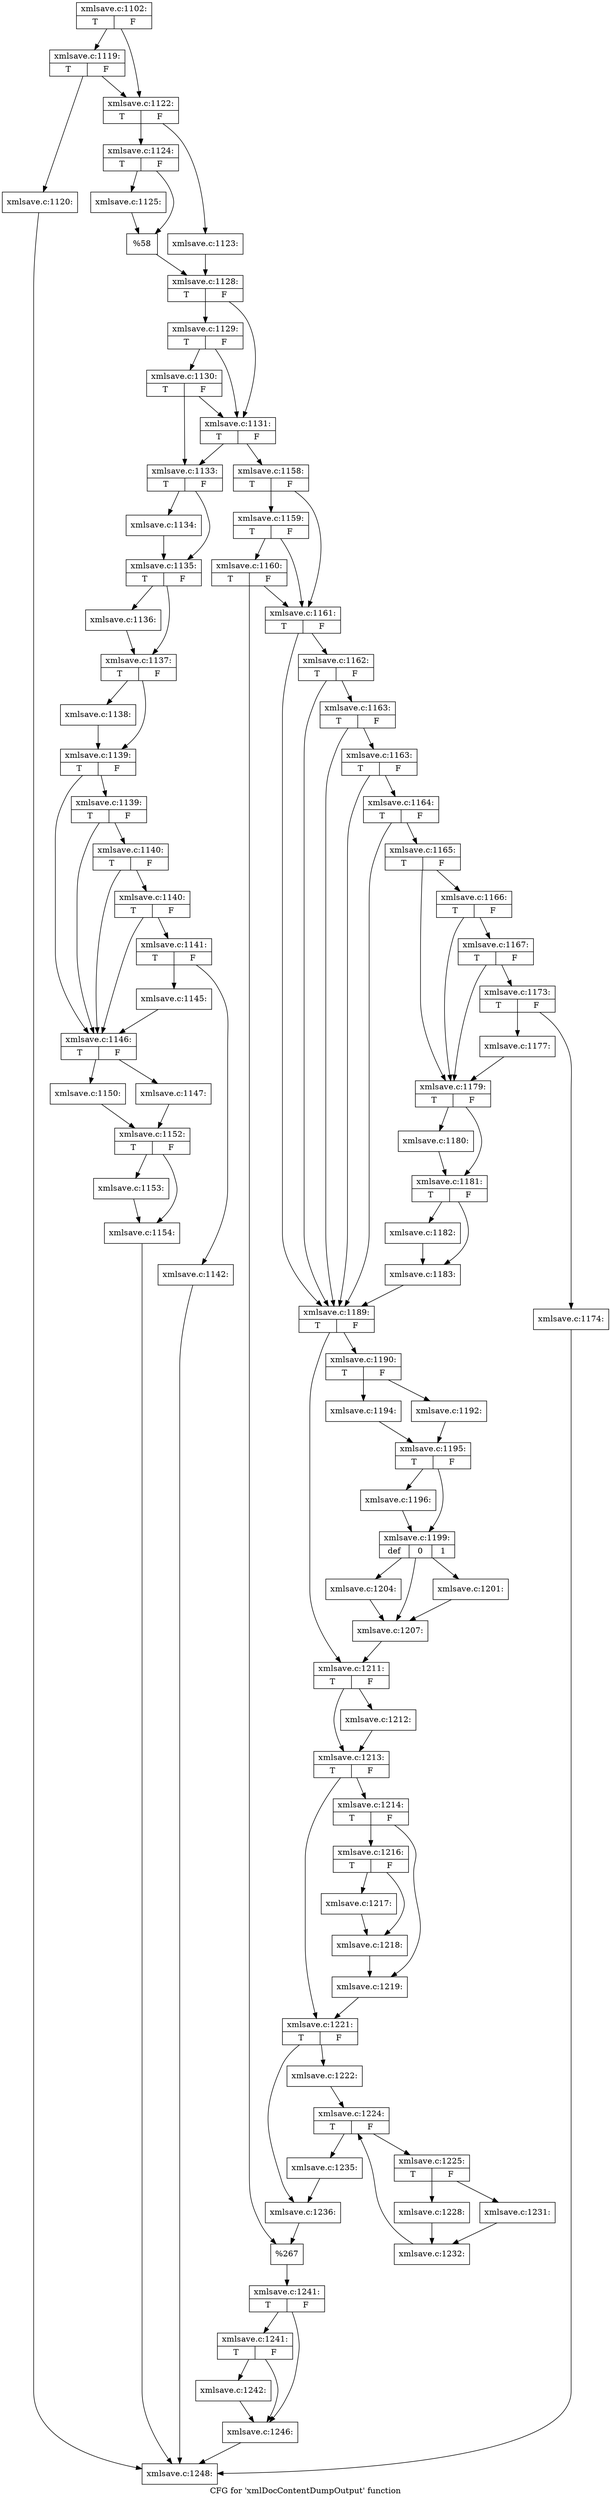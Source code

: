 digraph "CFG for 'xmlDocContentDumpOutput' function" {
	label="CFG for 'xmlDocContentDumpOutput' function";

	Node0x5645e40716b0 [shape=record,label="{xmlsave.c:1102:|{<s0>T|<s1>F}}"];
	Node0x5645e40716b0 -> Node0x5645e4074e30;
	Node0x5645e40716b0 -> Node0x5645e4074de0;
	Node0x5645e4074e30 [shape=record,label="{xmlsave.c:1119:|{<s0>T|<s1>F}}"];
	Node0x5645e4074e30 -> Node0x5645e4074d90;
	Node0x5645e4074e30 -> Node0x5645e4074de0;
	Node0x5645e4074d90 [shape=record,label="{xmlsave.c:1120:}"];
	Node0x5645e4074d90 -> Node0x5645e4071700;
	Node0x5645e4074de0 [shape=record,label="{xmlsave.c:1122:|{<s0>T|<s1>F}}"];
	Node0x5645e4074de0 -> Node0x5645e40757b0;
	Node0x5645e4074de0 -> Node0x5645e4075850;
	Node0x5645e40757b0 [shape=record,label="{xmlsave.c:1123:}"];
	Node0x5645e40757b0 -> Node0x5645e4075800;
	Node0x5645e4075850 [shape=record,label="{xmlsave.c:1124:|{<s0>T|<s1>F}}"];
	Node0x5645e4075850 -> Node0x5645e40761a0;
	Node0x5645e4075850 -> Node0x5645e40761f0;
	Node0x5645e40761a0 [shape=record,label="{xmlsave.c:1125:}"];
	Node0x5645e40761a0 -> Node0x5645e40761f0;
	Node0x5645e40761f0 [shape=record,label="{%58}"];
	Node0x5645e40761f0 -> Node0x5645e4075800;
	Node0x5645e4075800 [shape=record,label="{xmlsave.c:1128:|{<s0>T|<s1>F}}"];
	Node0x5645e4075800 -> Node0x5645e4076c90;
	Node0x5645e4075800 -> Node0x5645e4076b90;
	Node0x5645e4076c90 [shape=record,label="{xmlsave.c:1129:|{<s0>T|<s1>F}}"];
	Node0x5645e4076c90 -> Node0x5645e4076c10;
	Node0x5645e4076c90 -> Node0x5645e4076b90;
	Node0x5645e4076c10 [shape=record,label="{xmlsave.c:1130:|{<s0>T|<s1>F}}"];
	Node0x5645e4076c10 -> Node0x5645e4076aa0;
	Node0x5645e4076c10 -> Node0x5645e4076b90;
	Node0x5645e4076b90 [shape=record,label="{xmlsave.c:1131:|{<s0>T|<s1>F}}"];
	Node0x5645e4076b90 -> Node0x5645e4076aa0;
	Node0x5645e4076b90 -> Node0x5645e4076b40;
	Node0x5645e4076aa0 [shape=record,label="{xmlsave.c:1133:|{<s0>T|<s1>F}}"];
	Node0x5645e4076aa0 -> Node0x5645e4077e00;
	Node0x5645e4076aa0 -> Node0x5645e4077e50;
	Node0x5645e4077e00 [shape=record,label="{xmlsave.c:1134:}"];
	Node0x5645e4077e00 -> Node0x5645e4077e50;
	Node0x5645e4077e50 [shape=record,label="{xmlsave.c:1135:|{<s0>T|<s1>F}}"];
	Node0x5645e4077e50 -> Node0x5645e4078bf0;
	Node0x5645e4077e50 -> Node0x5645e4078c40;
	Node0x5645e4078bf0 [shape=record,label="{xmlsave.c:1136:}"];
	Node0x5645e4078bf0 -> Node0x5645e4078c40;
	Node0x5645e4078c40 [shape=record,label="{xmlsave.c:1137:|{<s0>T|<s1>F}}"];
	Node0x5645e4078c40 -> Node0x5645e4079360;
	Node0x5645e4078c40 -> Node0x5645e40793b0;
	Node0x5645e4079360 [shape=record,label="{xmlsave.c:1138:}"];
	Node0x5645e4079360 -> Node0x5645e40793b0;
	Node0x5645e40793b0 [shape=record,label="{xmlsave.c:1139:|{<s0>T|<s1>F}}"];
	Node0x5645e40793b0 -> Node0x5645e3f663e0;
	Node0x5645e40793b0 -> Node0x5645e3f66290;
	Node0x5645e3f663e0 [shape=record,label="{xmlsave.c:1139:|{<s0>T|<s1>F}}"];
	Node0x5645e3f663e0 -> Node0x5645e3f66360;
	Node0x5645e3f663e0 -> Node0x5645e3f66290;
	Node0x5645e3f66360 [shape=record,label="{xmlsave.c:1140:|{<s0>T|<s1>F}}"];
	Node0x5645e3f66360 -> Node0x5645e3f662e0;
	Node0x5645e3f66360 -> Node0x5645e3f66290;
	Node0x5645e3f662e0 [shape=record,label="{xmlsave.c:1140:|{<s0>T|<s1>F}}"];
	Node0x5645e3f662e0 -> Node0x5645e3f66240;
	Node0x5645e3f662e0 -> Node0x5645e3f66290;
	Node0x5645e3f66240 [shape=record,label="{xmlsave.c:1141:|{<s0>T|<s1>F}}"];
	Node0x5645e3f66240 -> Node0x5645e3f664f0;
	Node0x5645e3f66240 -> Node0x5645e407a820;
	Node0x5645e3f664f0 [shape=record,label="{xmlsave.c:1142:}"];
	Node0x5645e3f664f0 -> Node0x5645e4071700;
	Node0x5645e407a820 [shape=record,label="{xmlsave.c:1145:}"];
	Node0x5645e407a820 -> Node0x5645e3f66290;
	Node0x5645e3f66290 [shape=record,label="{xmlsave.c:1146:|{<s0>T|<s1>F}}"];
	Node0x5645e3f66290 -> Node0x5645e407b6f0;
	Node0x5645e3f66290 -> Node0x5645e407b790;
	Node0x5645e407b6f0 [shape=record,label="{xmlsave.c:1147:}"];
	Node0x5645e407b6f0 -> Node0x5645e407b740;
	Node0x5645e407b790 [shape=record,label="{xmlsave.c:1150:}"];
	Node0x5645e407b790 -> Node0x5645e407b740;
	Node0x5645e407b740 [shape=record,label="{xmlsave.c:1152:|{<s0>T|<s1>F}}"];
	Node0x5645e407b740 -> Node0x5645e407c610;
	Node0x5645e407b740 -> Node0x5645e407c660;
	Node0x5645e407c610 [shape=record,label="{xmlsave.c:1153:}"];
	Node0x5645e407c610 -> Node0x5645e407c660;
	Node0x5645e407c660 [shape=record,label="{xmlsave.c:1154:}"];
	Node0x5645e407c660 -> Node0x5645e4071700;
	Node0x5645e4076b40 [shape=record,label="{xmlsave.c:1158:|{<s0>T|<s1>F}}"];
	Node0x5645e4076b40 -> Node0x5645e407ce50;
	Node0x5645e4076b40 -> Node0x5645e407cf70;
	Node0x5645e407cf70 [shape=record,label="{xmlsave.c:1159:|{<s0>T|<s1>F}}"];
	Node0x5645e407cf70 -> Node0x5645e407ce50;
	Node0x5645e407cf70 -> Node0x5645e407cef0;
	Node0x5645e407cef0 [shape=record,label="{xmlsave.c:1160:|{<s0>T|<s1>F}}"];
	Node0x5645e407cef0 -> Node0x5645e407ce50;
	Node0x5645e407cef0 -> Node0x5645e407cea0;
	Node0x5645e407ce50 [shape=record,label="{xmlsave.c:1161:|{<s0>T|<s1>F}}"];
	Node0x5645e407ce50 -> Node0x5645e407e1e0;
	Node0x5645e407ce50 -> Node0x5645e407e040;
	Node0x5645e407e1e0 [shape=record,label="{xmlsave.c:1162:|{<s0>T|<s1>F}}"];
	Node0x5645e407e1e0 -> Node0x5645e407e160;
	Node0x5645e407e1e0 -> Node0x5645e407e040;
	Node0x5645e407e160 [shape=record,label="{xmlsave.c:1163:|{<s0>T|<s1>F}}"];
	Node0x5645e407e160 -> Node0x5645e407e0e0;
	Node0x5645e407e160 -> Node0x5645e407e040;
	Node0x5645e407e0e0 [shape=record,label="{xmlsave.c:1163:|{<s0>T|<s1>F}}"];
	Node0x5645e407e0e0 -> Node0x5645e407e090;
	Node0x5645e407e0e0 -> Node0x5645e407e040;
	Node0x5645e407e090 [shape=record,label="{xmlsave.c:1164:|{<s0>T|<s1>F}}"];
	Node0x5645e407e090 -> Node0x5645e407dff0;
	Node0x5645e407e090 -> Node0x5645e407e040;
	Node0x5645e407dff0 [shape=record,label="{xmlsave.c:1165:|{<s0>T|<s1>F}}"];
	Node0x5645e407dff0 -> Node0x5645e407f2f0;
	Node0x5645e407dff0 -> Node0x5645e407f220;
	Node0x5645e407f2f0 [shape=record,label="{xmlsave.c:1166:|{<s0>T|<s1>F}}"];
	Node0x5645e407f2f0 -> Node0x5645e407f270;
	Node0x5645e407f2f0 -> Node0x5645e407f220;
	Node0x5645e407f270 [shape=record,label="{xmlsave.c:1167:|{<s0>T|<s1>F}}"];
	Node0x5645e407f270 -> Node0x5645e407f1d0;
	Node0x5645e407f270 -> Node0x5645e407f220;
	Node0x5645e407f1d0 [shape=record,label="{xmlsave.c:1173:|{<s0>T|<s1>F}}"];
	Node0x5645e407f1d0 -> Node0x5645e407fac0;
	Node0x5645e407f1d0 -> Node0x5645e407fb10;
	Node0x5645e407fac0 [shape=record,label="{xmlsave.c:1174:}"];
	Node0x5645e407fac0 -> Node0x5645e4071700;
	Node0x5645e407fb10 [shape=record,label="{xmlsave.c:1177:}"];
	Node0x5645e407fb10 -> Node0x5645e407f220;
	Node0x5645e407f220 [shape=record,label="{xmlsave.c:1179:|{<s0>T|<s1>F}}"];
	Node0x5645e407f220 -> Node0x5645e40806a0;
	Node0x5645e407f220 -> Node0x5645e40806f0;
	Node0x5645e40806a0 [shape=record,label="{xmlsave.c:1180:}"];
	Node0x5645e40806a0 -> Node0x5645e40806f0;
	Node0x5645e40806f0 [shape=record,label="{xmlsave.c:1181:|{<s0>T|<s1>F}}"];
	Node0x5645e40806f0 -> Node0x5645e4080e80;
	Node0x5645e40806f0 -> Node0x5645e4080ed0;
	Node0x5645e4080e80 [shape=record,label="{xmlsave.c:1182:}"];
	Node0x5645e4080e80 -> Node0x5645e4080ed0;
	Node0x5645e4080ed0 [shape=record,label="{xmlsave.c:1183:}"];
	Node0x5645e4080ed0 -> Node0x5645e407e040;
	Node0x5645e407e040 [shape=record,label="{xmlsave.c:1189:|{<s0>T|<s1>F}}"];
	Node0x5645e407e040 -> Node0x5645e4081410;
	Node0x5645e407e040 -> Node0x5645e4081460;
	Node0x5645e4081410 [shape=record,label="{xmlsave.c:1190:|{<s0>T|<s1>F}}"];
	Node0x5645e4081410 -> Node0x5645e4082070;
	Node0x5645e4081410 -> Node0x5645e4082110;
	Node0x5645e4082070 [shape=record,label="{xmlsave.c:1192:}"];
	Node0x5645e4082070 -> Node0x5645e40820c0;
	Node0x5645e4082110 [shape=record,label="{xmlsave.c:1194:}"];
	Node0x5645e4082110 -> Node0x5645e40820c0;
	Node0x5645e40820c0 [shape=record,label="{xmlsave.c:1195:|{<s0>T|<s1>F}}"];
	Node0x5645e40820c0 -> Node0x5645e4082d90;
	Node0x5645e40820c0 -> Node0x5645e4082de0;
	Node0x5645e4082d90 [shape=record,label="{xmlsave.c:1196:}"];
	Node0x5645e4082d90 -> Node0x5645e4082de0;
	Node0x5645e4082de0 [shape=record,label="{xmlsave.c:1199:|{<s0>def|<s1>0|<s2>1}}"];
	Node0x5645e4082de0 -> Node0x5645e40111e0;
	Node0x5645e4082de0 -> Node0x5645e40843b0;
	Node0x5645e4082de0 -> Node0x5645e40857f0;
	Node0x5645e40843b0 [shape=record,label="{xmlsave.c:1201:}"];
	Node0x5645e40843b0 -> Node0x5645e40111e0;
	Node0x5645e40857f0 [shape=record,label="{xmlsave.c:1204:}"];
	Node0x5645e40857f0 -> Node0x5645e40111e0;
	Node0x5645e40111e0 [shape=record,label="{xmlsave.c:1207:}"];
	Node0x5645e40111e0 -> Node0x5645e4081460;
	Node0x5645e4081460 [shape=record,label="{xmlsave.c:1211:|{<s0>T|<s1>F}}"];
	Node0x5645e4081460 -> Node0x5645e40842d0;
	Node0x5645e4081460 -> Node0x5645e4086170;
	Node0x5645e40842d0 [shape=record,label="{xmlsave.c:1212:}"];
	Node0x5645e40842d0 -> Node0x5645e4086170;
	Node0x5645e4086170 [shape=record,label="{xmlsave.c:1213:|{<s0>T|<s1>F}}"];
	Node0x5645e4086170 -> Node0x5645e40867b0;
	Node0x5645e4086170 -> Node0x5645e4086800;
	Node0x5645e40867b0 [shape=record,label="{xmlsave.c:1214:|{<s0>T|<s1>F}}"];
	Node0x5645e40867b0 -> Node0x5645e4086fd0;
	Node0x5645e40867b0 -> Node0x5645e4087020;
	Node0x5645e4086fd0 [shape=record,label="{xmlsave.c:1216:|{<s0>T|<s1>F}}"];
	Node0x5645e4086fd0 -> Node0x5645e40878b0;
	Node0x5645e4086fd0 -> Node0x5645e4087900;
	Node0x5645e40878b0 [shape=record,label="{xmlsave.c:1217:}"];
	Node0x5645e40878b0 -> Node0x5645e4087900;
	Node0x5645e4087900 [shape=record,label="{xmlsave.c:1218:}"];
	Node0x5645e4087900 -> Node0x5645e4087020;
	Node0x5645e4087020 [shape=record,label="{xmlsave.c:1219:}"];
	Node0x5645e4087020 -> Node0x5645e4086800;
	Node0x5645e4086800 [shape=record,label="{xmlsave.c:1221:|{<s0>T|<s1>F}}"];
	Node0x5645e4086800 -> Node0x5645e4087f70;
	Node0x5645e4086800 -> Node0x5645e4087fc0;
	Node0x5645e4087f70 [shape=record,label="{xmlsave.c:1222:}"];
	Node0x5645e4087f70 -> Node0x5645e4088880;
	Node0x5645e4088880 [shape=record,label="{xmlsave.c:1224:|{<s0>T|<s1>F}}"];
	Node0x5645e4088880 -> Node0x5645e4088c80;
	Node0x5645e4088880 -> Node0x5645e4088aa0;
	Node0x5645e4088c80 [shape=record,label="{xmlsave.c:1225:|{<s0>T|<s1>F}}"];
	Node0x5645e4088c80 -> Node0x5645e4088f90;
	Node0x5645e4088c80 -> Node0x5645e4089030;
	Node0x5645e4088f90 [shape=record,label="{xmlsave.c:1228:}"];
	Node0x5645e4088f90 -> Node0x5645e4088fe0;
	Node0x5645e4089030 [shape=record,label="{xmlsave.c:1231:}"];
	Node0x5645e4089030 -> Node0x5645e4088fe0;
	Node0x5645e4088fe0 [shape=record,label="{xmlsave.c:1232:}"];
	Node0x5645e4088fe0 -> Node0x5645e4088880;
	Node0x5645e4088aa0 [shape=record,label="{xmlsave.c:1235:}"];
	Node0x5645e4088aa0 -> Node0x5645e4087fc0;
	Node0x5645e4087fc0 [shape=record,label="{xmlsave.c:1236:}"];
	Node0x5645e4087fc0 -> Node0x5645e407cea0;
	Node0x5645e407cea0 [shape=record,label="{%267}"];
	Node0x5645e407cea0 -> Node0x5645e4076af0;
	Node0x5645e4076af0 [shape=record,label="{xmlsave.c:1241:|{<s0>T|<s1>F}}"];
	Node0x5645e4076af0 -> Node0x5645e402ee90;
	Node0x5645e4076af0 -> Node0x5645e402ee40;
	Node0x5645e402ee90 [shape=record,label="{xmlsave.c:1241:|{<s0>T|<s1>F}}"];
	Node0x5645e402ee90 -> Node0x5645e402edf0;
	Node0x5645e402ee90 -> Node0x5645e402ee40;
	Node0x5645e402edf0 [shape=record,label="{xmlsave.c:1242:}"];
	Node0x5645e402edf0 -> Node0x5645e402ee40;
	Node0x5645e402ee40 [shape=record,label="{xmlsave.c:1246:}"];
	Node0x5645e402ee40 -> Node0x5645e4071700;
	Node0x5645e4071700 [shape=record,label="{xmlsave.c:1248:}"];
}
